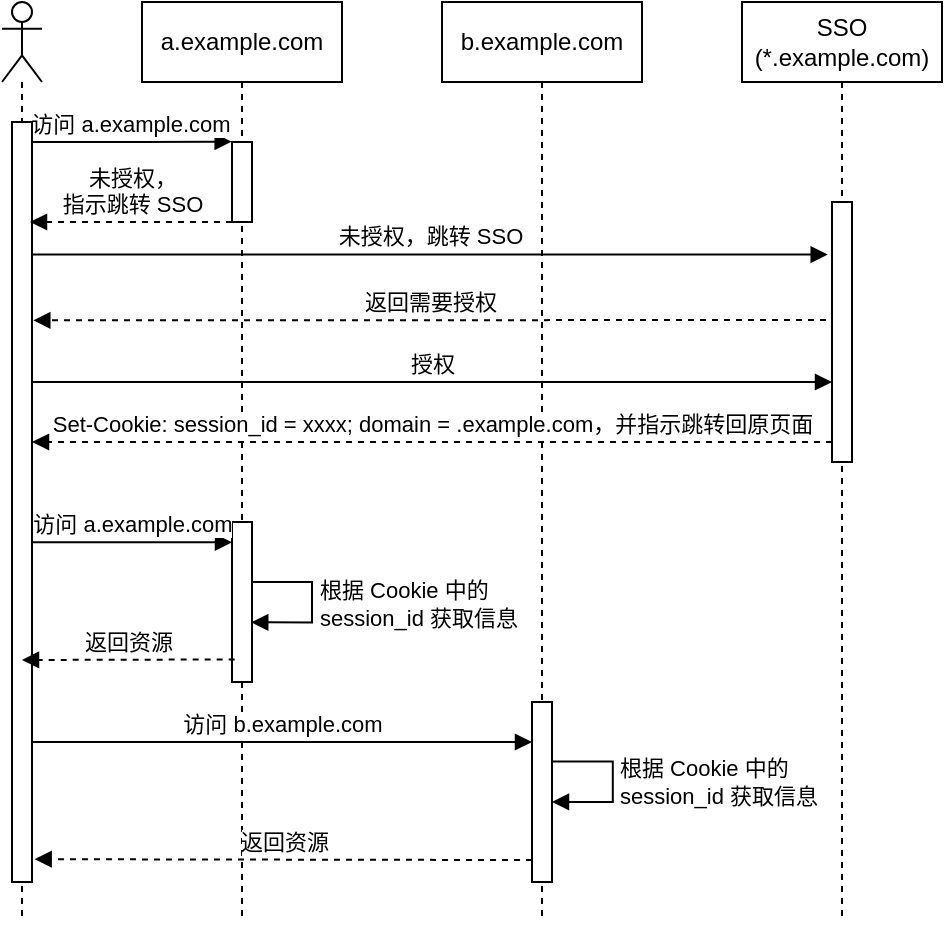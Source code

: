 <mxfile>
    <diagram id="VEg8xALm6v9PRS3RR0D-" name="Page-1">
        <mxGraphModel dx="1116" dy="502" grid="1" gridSize="10" guides="1" tooltips="1" connect="1" arrows="1" fold="1" page="1" pageScale="1" pageWidth="827" pageHeight="1169" math="0" shadow="0">
            <root>
                <mxCell id="0"/>
                <mxCell id="1" parent="0"/>
                <mxCell id="3" value="" style="shape=umlLifeline;participant=umlActor;perimeter=lifelinePerimeter;whiteSpace=wrap;html=1;container=1;collapsible=0;recursiveResize=0;verticalAlign=top;spacingTop=36;outlineConnect=0;" vertex="1" parent="1">
                    <mxGeometry x="80" y="60" width="20" height="460" as="geometry"/>
                </mxCell>
                <mxCell id="4" value="a.example.com" style="shape=umlLifeline;perimeter=lifelinePerimeter;whiteSpace=wrap;html=1;container=1;collapsible=0;recursiveResize=0;outlineConnect=0;" vertex="1" parent="1">
                    <mxGeometry x="150" y="60" width="100" height="460" as="geometry"/>
                </mxCell>
                <mxCell id="5" value="b.example.com" style="shape=umlLifeline;perimeter=lifelinePerimeter;whiteSpace=wrap;html=1;container=1;collapsible=0;recursiveResize=0;outlineConnect=0;" vertex="1" parent="1">
                    <mxGeometry x="300" y="60" width="100" height="460" as="geometry"/>
                </mxCell>
                <mxCell id="6" value="SSO (*.example.com)" style="shape=umlLifeline;perimeter=lifelinePerimeter;whiteSpace=wrap;html=1;container=1;collapsible=0;recursiveResize=0;outlineConnect=0;" vertex="1" parent="1">
                    <mxGeometry x="450" y="60" width="100" height="460" as="geometry"/>
                </mxCell>
                <mxCell id="7" value="" style="html=1;points=[];perimeter=orthogonalPerimeter;" vertex="1" parent="1">
                    <mxGeometry x="195" y="130" width="10" height="40" as="geometry"/>
                </mxCell>
                <mxCell id="8" value="访问 a.example.com" style="html=1;verticalAlign=bottom;endArrow=block;entryX=-0.017;entryY=-0.004;entryDx=0;entryDy=0;entryPerimeter=0;" edge="1" parent="1" target="7">
                    <mxGeometry width="80" relative="1" as="geometry">
                        <mxPoint x="94" y="130" as="sourcePoint"/>
                        <mxPoint x="190" y="140" as="targetPoint"/>
                        <Array as="points">
                            <mxPoint x="140" y="130"/>
                        </Array>
                    </mxGeometry>
                </mxCell>
                <mxCell id="10" value="" style="html=1;points=[];perimeter=orthogonalPerimeter;" vertex="1" parent="1">
                    <mxGeometry x="495" y="160" width="10" height="130" as="geometry"/>
                </mxCell>
                <mxCell id="11" value="未授权，跳转 SSO" style="html=1;verticalAlign=bottom;endArrow=block;entryX=-0.214;entryY=0.202;entryDx=0;entryDy=0;entryPerimeter=0;" edge="1" parent="1" source="13" target="10">
                    <mxGeometry width="80" relative="1" as="geometry">
                        <mxPoint x="200" y="170" as="sourcePoint"/>
                        <mxPoint x="495" y="170" as="targetPoint"/>
                    </mxGeometry>
                </mxCell>
                <mxCell id="13" value="" style="html=1;points=[];perimeter=orthogonalPerimeter;" vertex="1" parent="1">
                    <mxGeometry x="85" y="120" width="10" height="380" as="geometry"/>
                </mxCell>
                <mxCell id="14" value="返回需要授权" style="html=1;verticalAlign=bottom;endArrow=block;dashed=1;entryX=1.066;entryY=0.261;entryDx=0;entryDy=0;entryPerimeter=0;" edge="1" parent="1" target="13">
                    <mxGeometry width="80" relative="1" as="geometry">
                        <mxPoint x="492" y="219" as="sourcePoint"/>
                        <mxPoint x="95" y="200" as="targetPoint"/>
                        <Array as="points"/>
                    </mxGeometry>
                </mxCell>
                <mxCell id="15" value="授权" style="html=1;verticalAlign=bottom;endArrow=block;" edge="1" parent="1" source="13" target="10">
                    <mxGeometry width="80" relative="1" as="geometry">
                        <mxPoint x="95" y="240" as="sourcePoint"/>
                        <mxPoint x="390" y="240" as="targetPoint"/>
                        <Array as="points">
                            <mxPoint x="240" y="250"/>
                        </Array>
                    </mxGeometry>
                </mxCell>
                <mxCell id="17" value="Set-Cookie: session_id = xxxx; domain = .example.com，并指示跳转回原页面" style="html=1;verticalAlign=bottom;endArrow=block;dashed=1;" edge="1" parent="1" source="10" target="13">
                    <mxGeometry width="80" relative="1" as="geometry">
                        <mxPoint x="490" y="289" as="sourcePoint"/>
                        <mxPoint x="110" y="280" as="targetPoint"/>
                        <Array as="points">
                            <mxPoint x="300" y="280"/>
                        </Array>
                    </mxGeometry>
                </mxCell>
                <mxCell id="18" value="" style="html=1;points=[];perimeter=orthogonalPerimeter;" vertex="1" parent="1">
                    <mxGeometry x="195" y="320" width="10" height="80" as="geometry"/>
                </mxCell>
                <mxCell id="19" value="访问 a.example.com" style="html=1;verticalAlign=bottom;endArrow=block;" edge="1" parent="1" target="18">
                    <mxGeometry width="80" relative="1" as="geometry">
                        <mxPoint x="95" y="330.16" as="sourcePoint"/>
                        <mxPoint x="190" y="330" as="targetPoint"/>
                        <Array as="points">
                            <mxPoint x="145.5" y="330.16"/>
                        </Array>
                    </mxGeometry>
                </mxCell>
                <mxCell id="27" value="根据 Cookie 中的&lt;br&gt;session_id 获取信息" style="edgeStyle=orthogonalEdgeStyle;html=1;align=left;spacingLeft=2;endArrow=block;rounded=0;entryX=0.962;entryY=0.627;entryDx=0;entryDy=0;entryPerimeter=0;" edge="1" parent="1" target="18">
                    <mxGeometry relative="1" as="geometry">
                        <mxPoint x="205" y="350" as="sourcePoint"/>
                        <Array as="points">
                            <mxPoint x="235" y="350"/>
                            <mxPoint x="235" y="370"/>
                        </Array>
                        <mxPoint x="210" y="370" as="targetPoint"/>
                    </mxGeometry>
                </mxCell>
                <mxCell id="28" value="未授权，&lt;br&gt;指示跳转 SSO" style="html=1;verticalAlign=bottom;endArrow=block;dashed=1;" edge="1" parent="1" source="7">
                    <mxGeometry width="80" relative="1" as="geometry">
                        <mxPoint x="495" y="149.17" as="sourcePoint"/>
                        <mxPoint x="94" y="170" as="targetPoint"/>
                    </mxGeometry>
                </mxCell>
                <mxCell id="30" value="返回资源" style="html=1;verticalAlign=bottom;endArrow=block;dashed=1;exitX=0.134;exitY=0.859;exitDx=0;exitDy=0;exitPerimeter=0;" edge="1" parent="1" source="18">
                    <mxGeometry width="80" relative="1" as="geometry">
                        <mxPoint x="190" y="390" as="sourcePoint"/>
                        <mxPoint x="90" y="389" as="targetPoint"/>
                    </mxGeometry>
                </mxCell>
                <mxCell id="31" value="" style="html=1;points=[];perimeter=orthogonalPerimeter;" vertex="1" parent="1">
                    <mxGeometry x="345" y="410" width="10" height="90" as="geometry"/>
                </mxCell>
                <mxCell id="32" value="访问 b.example.com" style="html=1;verticalAlign=bottom;endArrow=block;" edge="1" parent="1" target="31">
                    <mxGeometry width="80" relative="1" as="geometry">
                        <mxPoint x="95" y="430" as="sourcePoint"/>
                        <mxPoint x="195" y="430" as="targetPoint"/>
                        <Array as="points">
                            <mxPoint x="145.5" y="430"/>
                        </Array>
                    </mxGeometry>
                </mxCell>
                <mxCell id="33" value="根据 Cookie 中的&lt;br&gt;session_id 获取信息" style="edgeStyle=orthogonalEdgeStyle;html=1;align=left;spacingLeft=2;endArrow=block;rounded=0;entryX=0.962;entryY=0.627;entryDx=0;entryDy=0;entryPerimeter=0;" edge="1" parent="1">
                    <mxGeometry relative="1" as="geometry">
                        <mxPoint x="355.38" y="439.8" as="sourcePoint"/>
                        <Array as="points">
                            <mxPoint x="385.38" y="439.8"/>
                            <mxPoint x="385.38" y="459.8"/>
                        </Array>
                        <mxPoint x="355.0" y="459.96" as="targetPoint"/>
                    </mxGeometry>
                </mxCell>
                <mxCell id="34" value="返回资源" style="html=1;verticalAlign=bottom;endArrow=block;dashed=1;exitX=0;exitY=0.878;exitDx=0;exitDy=0;exitPerimeter=0;entryX=1.134;entryY=0.97;entryDx=0;entryDy=0;entryPerimeter=0;" edge="1" parent="1" source="31" target="13">
                    <mxGeometry width="80" relative="1" as="geometry">
                        <mxPoint x="340" y="490" as="sourcePoint"/>
                        <mxPoint x="98" y="487" as="targetPoint"/>
                    </mxGeometry>
                </mxCell>
            </root>
        </mxGraphModel>
    </diagram>
</mxfile>